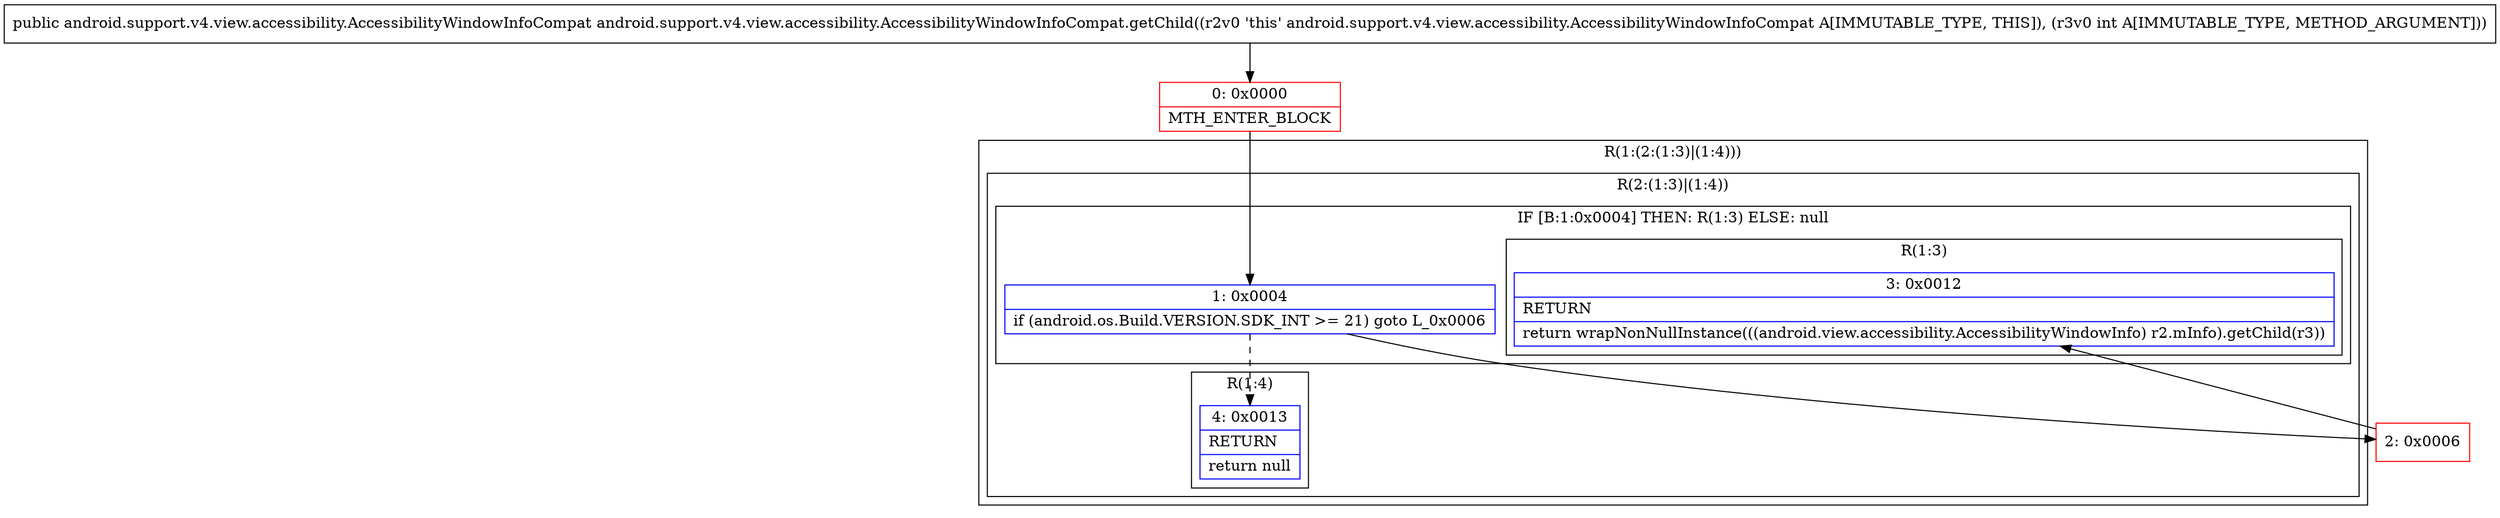digraph "CFG forandroid.support.v4.view.accessibility.AccessibilityWindowInfoCompat.getChild(I)Landroid\/support\/v4\/view\/accessibility\/AccessibilityWindowInfoCompat;" {
subgraph cluster_Region_1599165757 {
label = "R(1:(2:(1:3)|(1:4)))";
node [shape=record,color=blue];
subgraph cluster_Region_624687003 {
label = "R(2:(1:3)|(1:4))";
node [shape=record,color=blue];
subgraph cluster_IfRegion_966484081 {
label = "IF [B:1:0x0004] THEN: R(1:3) ELSE: null";
node [shape=record,color=blue];
Node_1 [shape=record,label="{1\:\ 0x0004|if (android.os.Build.VERSION.SDK_INT \>= 21) goto L_0x0006\l}"];
subgraph cluster_Region_1871033944 {
label = "R(1:3)";
node [shape=record,color=blue];
Node_3 [shape=record,label="{3\:\ 0x0012|RETURN\l|return wrapNonNullInstance(((android.view.accessibility.AccessibilityWindowInfo) r2.mInfo).getChild(r3))\l}"];
}
}
subgraph cluster_Region_975765032 {
label = "R(1:4)";
node [shape=record,color=blue];
Node_4 [shape=record,label="{4\:\ 0x0013|RETURN\l|return null\l}"];
}
}
}
Node_0 [shape=record,color=red,label="{0\:\ 0x0000|MTH_ENTER_BLOCK\l}"];
Node_2 [shape=record,color=red,label="{2\:\ 0x0006}"];
MethodNode[shape=record,label="{public android.support.v4.view.accessibility.AccessibilityWindowInfoCompat android.support.v4.view.accessibility.AccessibilityWindowInfoCompat.getChild((r2v0 'this' android.support.v4.view.accessibility.AccessibilityWindowInfoCompat A[IMMUTABLE_TYPE, THIS]), (r3v0 int A[IMMUTABLE_TYPE, METHOD_ARGUMENT])) }"];
MethodNode -> Node_0;
Node_1 -> Node_2;
Node_1 -> Node_4[style=dashed];
Node_0 -> Node_1;
Node_2 -> Node_3;
}


